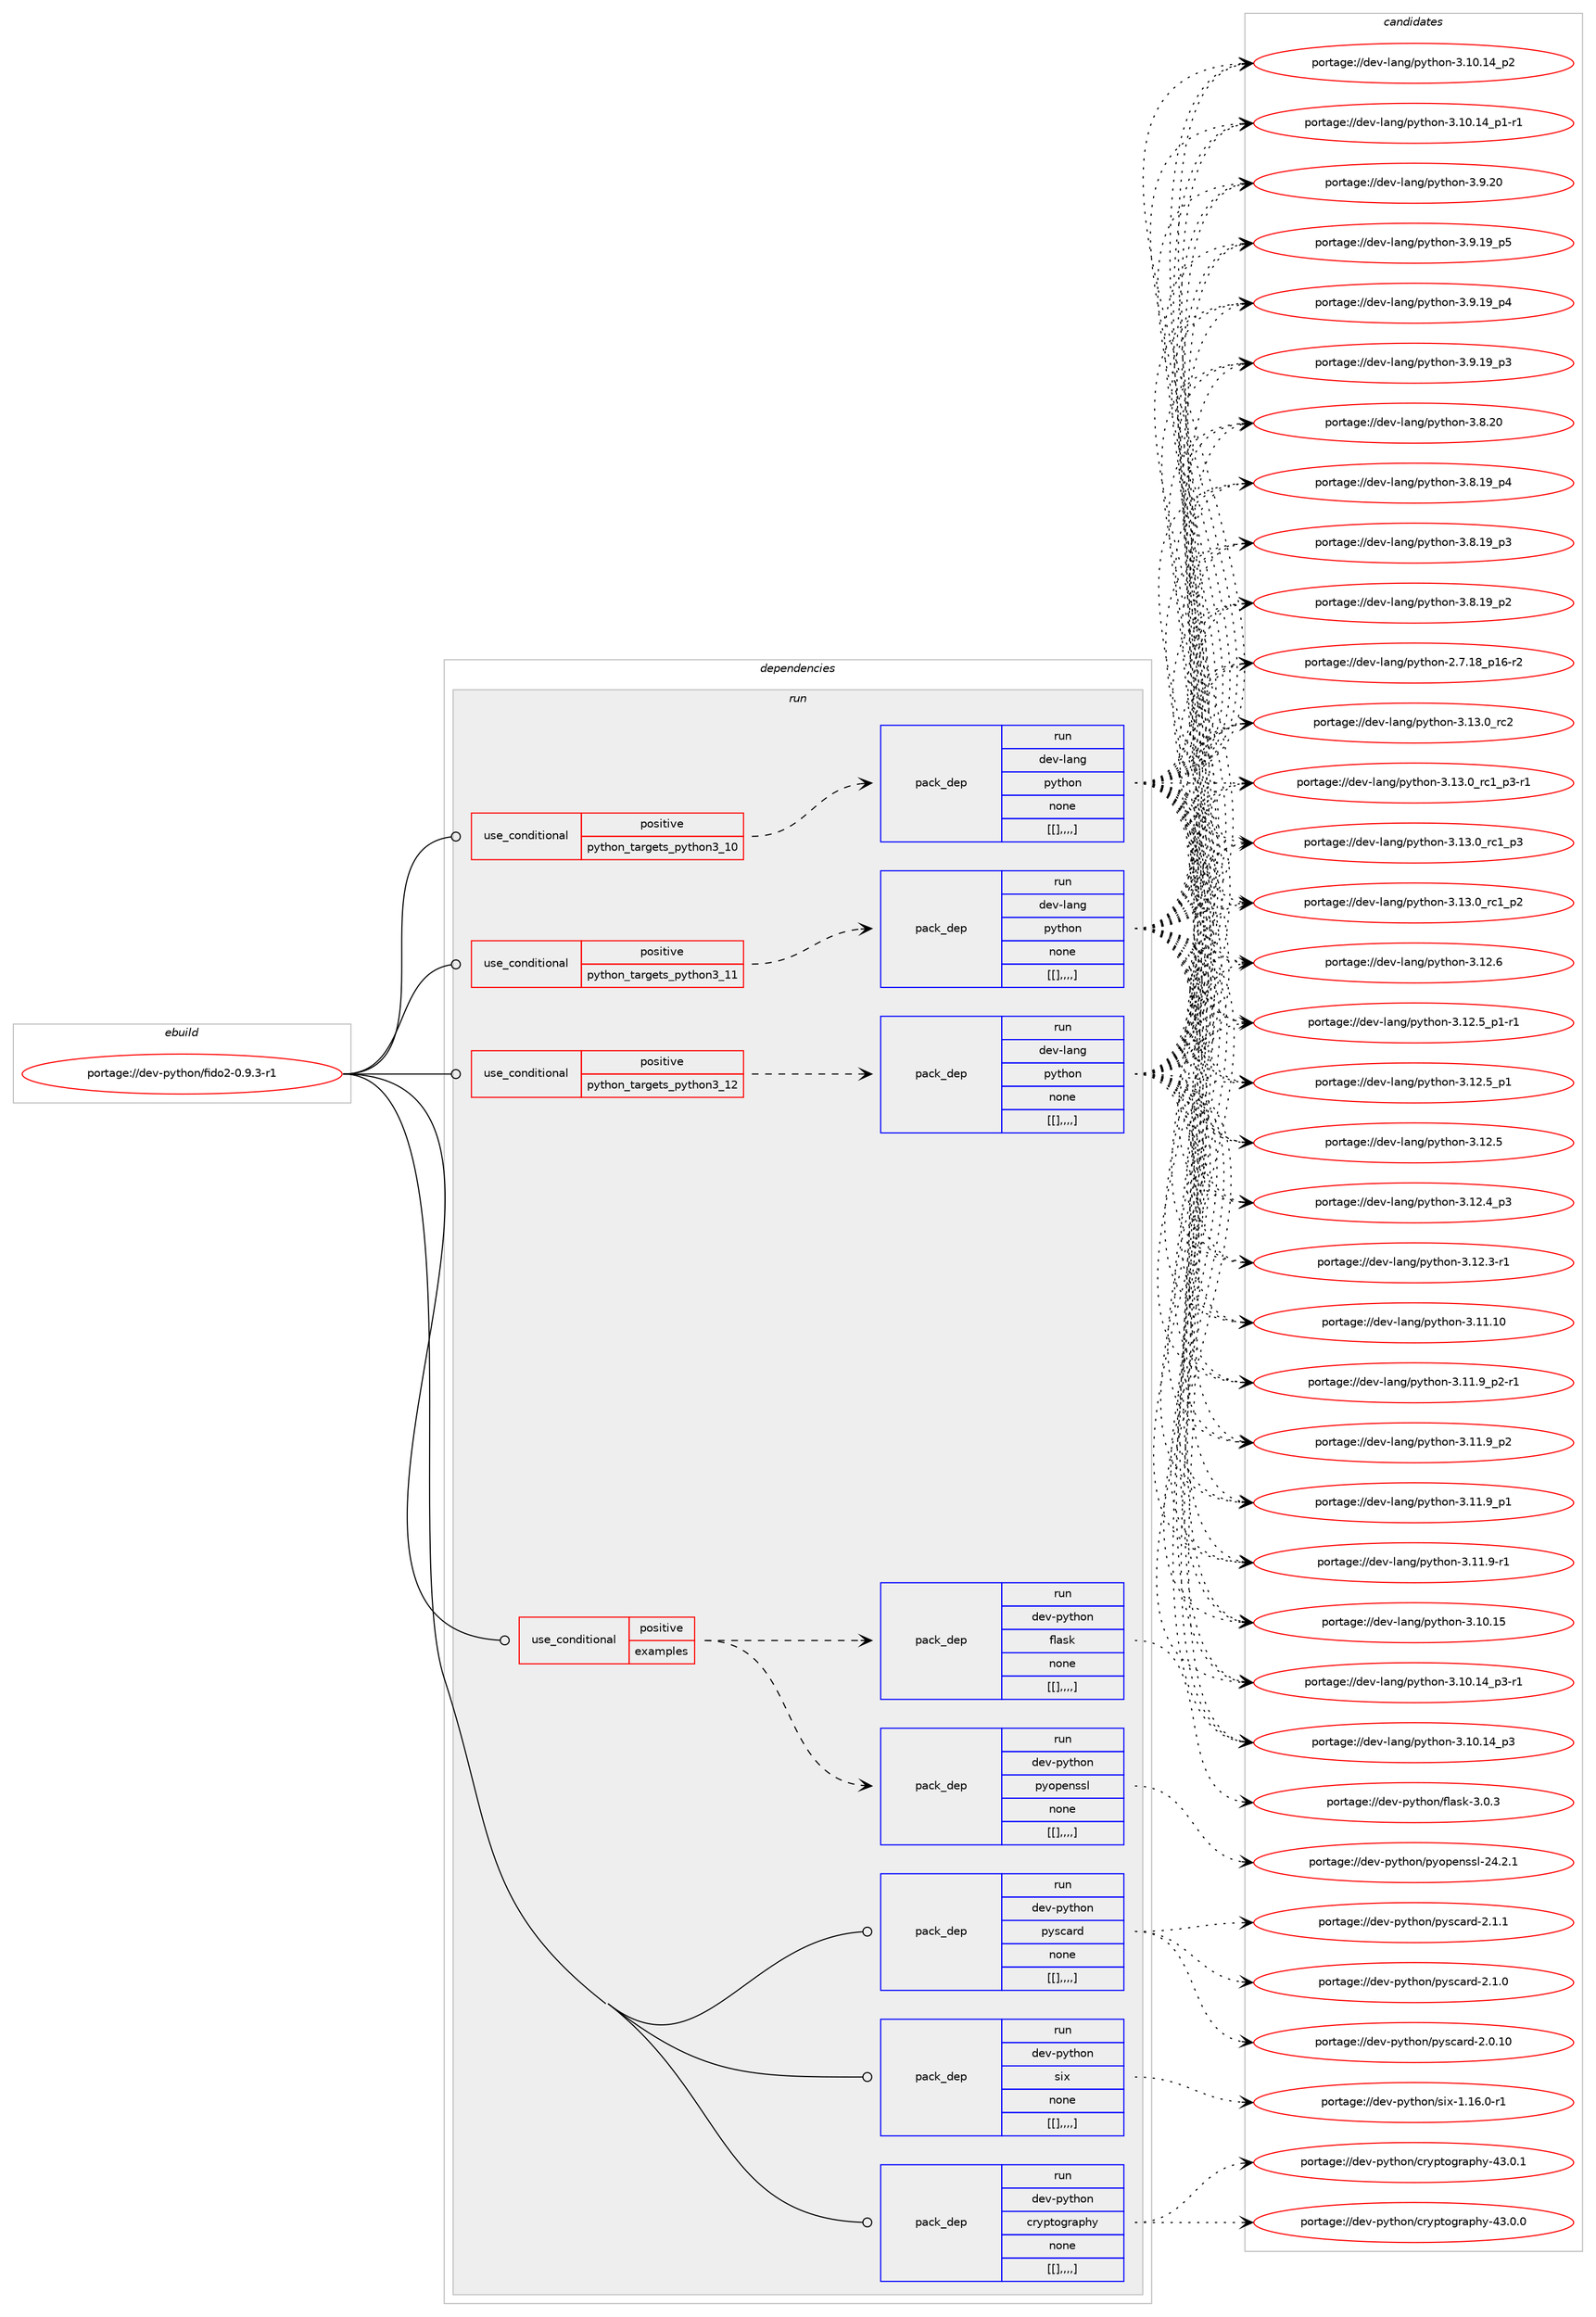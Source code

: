 digraph prolog {

# *************
# Graph options
# *************

newrank=true;
concentrate=true;
compound=true;
graph [rankdir=LR,fontname=Helvetica,fontsize=10,ranksep=1.5];#, ranksep=2.5, nodesep=0.2];
edge  [arrowhead=vee];
node  [fontname=Helvetica,fontsize=10];

# **********
# The ebuild
# **********

subgraph cluster_leftcol {
color=gray;
label=<<i>ebuild</i>>;
id [label="portage://dev-python/fido2-0.9.3-r1", color=red, width=4, href="../dev-python/fido2-0.9.3-r1.svg"];
}

# ****************
# The dependencies
# ****************

subgraph cluster_midcol {
color=gray;
label=<<i>dependencies</i>>;
subgraph cluster_compile {
fillcolor="#eeeeee";
style=filled;
label=<<i>compile</i>>;
}
subgraph cluster_compileandrun {
fillcolor="#eeeeee";
style=filled;
label=<<i>compile and run</i>>;
}
subgraph cluster_run {
fillcolor="#eeeeee";
style=filled;
label=<<i>run</i>>;
subgraph cond33328 {
dependency147178 [label=<<TABLE BORDER="0" CELLBORDER="1" CELLSPACING="0" CELLPADDING="4"><TR><TD ROWSPAN="3" CELLPADDING="10">use_conditional</TD></TR><TR><TD>positive</TD></TR><TR><TD>examples</TD></TR></TABLE>>, shape=none, color=red];
subgraph pack112632 {
dependency147179 [label=<<TABLE BORDER="0" CELLBORDER="1" CELLSPACING="0" CELLPADDING="4" WIDTH="220"><TR><TD ROWSPAN="6" CELLPADDING="30">pack_dep</TD></TR><TR><TD WIDTH="110">run</TD></TR><TR><TD>dev-python</TD></TR><TR><TD>flask</TD></TR><TR><TD>none</TD></TR><TR><TD>[[],,,,]</TD></TR></TABLE>>, shape=none, color=blue];
}
dependency147178:e -> dependency147179:w [weight=20,style="dashed",arrowhead="vee"];
subgraph pack112633 {
dependency147180 [label=<<TABLE BORDER="0" CELLBORDER="1" CELLSPACING="0" CELLPADDING="4" WIDTH="220"><TR><TD ROWSPAN="6" CELLPADDING="30">pack_dep</TD></TR><TR><TD WIDTH="110">run</TD></TR><TR><TD>dev-python</TD></TR><TR><TD>pyopenssl</TD></TR><TR><TD>none</TD></TR><TR><TD>[[],,,,]</TD></TR></TABLE>>, shape=none, color=blue];
}
dependency147178:e -> dependency147180:w [weight=20,style="dashed",arrowhead="vee"];
}
id:e -> dependency147178:w [weight=20,style="solid",arrowhead="odot"];
subgraph cond33329 {
dependency147181 [label=<<TABLE BORDER="0" CELLBORDER="1" CELLSPACING="0" CELLPADDING="4"><TR><TD ROWSPAN="3" CELLPADDING="10">use_conditional</TD></TR><TR><TD>positive</TD></TR><TR><TD>python_targets_python3_10</TD></TR></TABLE>>, shape=none, color=red];
subgraph pack112634 {
dependency147182 [label=<<TABLE BORDER="0" CELLBORDER="1" CELLSPACING="0" CELLPADDING="4" WIDTH="220"><TR><TD ROWSPAN="6" CELLPADDING="30">pack_dep</TD></TR><TR><TD WIDTH="110">run</TD></TR><TR><TD>dev-lang</TD></TR><TR><TD>python</TD></TR><TR><TD>none</TD></TR><TR><TD>[[],,,,]</TD></TR></TABLE>>, shape=none, color=blue];
}
dependency147181:e -> dependency147182:w [weight=20,style="dashed",arrowhead="vee"];
}
id:e -> dependency147181:w [weight=20,style="solid",arrowhead="odot"];
subgraph cond33330 {
dependency147183 [label=<<TABLE BORDER="0" CELLBORDER="1" CELLSPACING="0" CELLPADDING="4"><TR><TD ROWSPAN="3" CELLPADDING="10">use_conditional</TD></TR><TR><TD>positive</TD></TR><TR><TD>python_targets_python3_11</TD></TR></TABLE>>, shape=none, color=red];
subgraph pack112635 {
dependency147184 [label=<<TABLE BORDER="0" CELLBORDER="1" CELLSPACING="0" CELLPADDING="4" WIDTH="220"><TR><TD ROWSPAN="6" CELLPADDING="30">pack_dep</TD></TR><TR><TD WIDTH="110">run</TD></TR><TR><TD>dev-lang</TD></TR><TR><TD>python</TD></TR><TR><TD>none</TD></TR><TR><TD>[[],,,,]</TD></TR></TABLE>>, shape=none, color=blue];
}
dependency147183:e -> dependency147184:w [weight=20,style="dashed",arrowhead="vee"];
}
id:e -> dependency147183:w [weight=20,style="solid",arrowhead="odot"];
subgraph cond33331 {
dependency147185 [label=<<TABLE BORDER="0" CELLBORDER="1" CELLSPACING="0" CELLPADDING="4"><TR><TD ROWSPAN="3" CELLPADDING="10">use_conditional</TD></TR><TR><TD>positive</TD></TR><TR><TD>python_targets_python3_12</TD></TR></TABLE>>, shape=none, color=red];
subgraph pack112636 {
dependency147186 [label=<<TABLE BORDER="0" CELLBORDER="1" CELLSPACING="0" CELLPADDING="4" WIDTH="220"><TR><TD ROWSPAN="6" CELLPADDING="30">pack_dep</TD></TR><TR><TD WIDTH="110">run</TD></TR><TR><TD>dev-lang</TD></TR><TR><TD>python</TD></TR><TR><TD>none</TD></TR><TR><TD>[[],,,,]</TD></TR></TABLE>>, shape=none, color=blue];
}
dependency147185:e -> dependency147186:w [weight=20,style="dashed",arrowhead="vee"];
}
id:e -> dependency147185:w [weight=20,style="solid",arrowhead="odot"];
subgraph pack112637 {
dependency147187 [label=<<TABLE BORDER="0" CELLBORDER="1" CELLSPACING="0" CELLPADDING="4" WIDTH="220"><TR><TD ROWSPAN="6" CELLPADDING="30">pack_dep</TD></TR><TR><TD WIDTH="110">run</TD></TR><TR><TD>dev-python</TD></TR><TR><TD>cryptography</TD></TR><TR><TD>none</TD></TR><TR><TD>[[],,,,]</TD></TR></TABLE>>, shape=none, color=blue];
}
id:e -> dependency147187:w [weight=20,style="solid",arrowhead="odot"];
subgraph pack112638 {
dependency147188 [label=<<TABLE BORDER="0" CELLBORDER="1" CELLSPACING="0" CELLPADDING="4" WIDTH="220"><TR><TD ROWSPAN="6" CELLPADDING="30">pack_dep</TD></TR><TR><TD WIDTH="110">run</TD></TR><TR><TD>dev-python</TD></TR><TR><TD>pyscard</TD></TR><TR><TD>none</TD></TR><TR><TD>[[],,,,]</TD></TR></TABLE>>, shape=none, color=blue];
}
id:e -> dependency147188:w [weight=20,style="solid",arrowhead="odot"];
subgraph pack112639 {
dependency147189 [label=<<TABLE BORDER="0" CELLBORDER="1" CELLSPACING="0" CELLPADDING="4" WIDTH="220"><TR><TD ROWSPAN="6" CELLPADDING="30">pack_dep</TD></TR><TR><TD WIDTH="110">run</TD></TR><TR><TD>dev-python</TD></TR><TR><TD>six</TD></TR><TR><TD>none</TD></TR><TR><TD>[[],,,,]</TD></TR></TABLE>>, shape=none, color=blue];
}
id:e -> dependency147189:w [weight=20,style="solid",arrowhead="odot"];
}
}

# **************
# The candidates
# **************

subgraph cluster_choices {
rank=same;
color=gray;
label=<<i>candidates</i>>;

subgraph choice112632 {
color=black;
nodesep=1;
choice100101118451121211161041111104710210897115107455146484651 [label="portage://dev-python/flask-3.0.3", color=red, width=4,href="../dev-python/flask-3.0.3.svg"];
dependency147179:e -> choice100101118451121211161041111104710210897115107455146484651:w [style=dotted,weight="100"];
}
subgraph choice112633 {
color=black;
nodesep=1;
choice100101118451121211161041111104711212111111210111011511510845505246504649 [label="portage://dev-python/pyopenssl-24.2.1", color=red, width=4,href="../dev-python/pyopenssl-24.2.1.svg"];
dependency147180:e -> choice100101118451121211161041111104711212111111210111011511510845505246504649:w [style=dotted,weight="100"];
}
subgraph choice112634 {
color=black;
nodesep=1;
choice10010111845108971101034711212111610411111045514649514648951149950 [label="portage://dev-lang/python-3.13.0_rc2", color=red, width=4,href="../dev-lang/python-3.13.0_rc2.svg"];
choice1001011184510897110103471121211161041111104551464951464895114994995112514511449 [label="portage://dev-lang/python-3.13.0_rc1_p3-r1", color=red, width=4,href="../dev-lang/python-3.13.0_rc1_p3-r1.svg"];
choice100101118451089711010347112121116104111110455146495146489511499499511251 [label="portage://dev-lang/python-3.13.0_rc1_p3", color=red, width=4,href="../dev-lang/python-3.13.0_rc1_p3.svg"];
choice100101118451089711010347112121116104111110455146495146489511499499511250 [label="portage://dev-lang/python-3.13.0_rc1_p2", color=red, width=4,href="../dev-lang/python-3.13.0_rc1_p2.svg"];
choice10010111845108971101034711212111610411111045514649504654 [label="portage://dev-lang/python-3.12.6", color=red, width=4,href="../dev-lang/python-3.12.6.svg"];
choice1001011184510897110103471121211161041111104551464950465395112494511449 [label="portage://dev-lang/python-3.12.5_p1-r1", color=red, width=4,href="../dev-lang/python-3.12.5_p1-r1.svg"];
choice100101118451089711010347112121116104111110455146495046539511249 [label="portage://dev-lang/python-3.12.5_p1", color=red, width=4,href="../dev-lang/python-3.12.5_p1.svg"];
choice10010111845108971101034711212111610411111045514649504653 [label="portage://dev-lang/python-3.12.5", color=red, width=4,href="../dev-lang/python-3.12.5.svg"];
choice100101118451089711010347112121116104111110455146495046529511251 [label="portage://dev-lang/python-3.12.4_p3", color=red, width=4,href="../dev-lang/python-3.12.4_p3.svg"];
choice100101118451089711010347112121116104111110455146495046514511449 [label="portage://dev-lang/python-3.12.3-r1", color=red, width=4,href="../dev-lang/python-3.12.3-r1.svg"];
choice1001011184510897110103471121211161041111104551464949464948 [label="portage://dev-lang/python-3.11.10", color=red, width=4,href="../dev-lang/python-3.11.10.svg"];
choice1001011184510897110103471121211161041111104551464949465795112504511449 [label="portage://dev-lang/python-3.11.9_p2-r1", color=red, width=4,href="../dev-lang/python-3.11.9_p2-r1.svg"];
choice100101118451089711010347112121116104111110455146494946579511250 [label="portage://dev-lang/python-3.11.9_p2", color=red, width=4,href="../dev-lang/python-3.11.9_p2.svg"];
choice100101118451089711010347112121116104111110455146494946579511249 [label="portage://dev-lang/python-3.11.9_p1", color=red, width=4,href="../dev-lang/python-3.11.9_p1.svg"];
choice100101118451089711010347112121116104111110455146494946574511449 [label="portage://dev-lang/python-3.11.9-r1", color=red, width=4,href="../dev-lang/python-3.11.9-r1.svg"];
choice1001011184510897110103471121211161041111104551464948464953 [label="portage://dev-lang/python-3.10.15", color=red, width=4,href="../dev-lang/python-3.10.15.svg"];
choice100101118451089711010347112121116104111110455146494846495295112514511449 [label="portage://dev-lang/python-3.10.14_p3-r1", color=red, width=4,href="../dev-lang/python-3.10.14_p3-r1.svg"];
choice10010111845108971101034711212111610411111045514649484649529511251 [label="portage://dev-lang/python-3.10.14_p3", color=red, width=4,href="../dev-lang/python-3.10.14_p3.svg"];
choice10010111845108971101034711212111610411111045514649484649529511250 [label="portage://dev-lang/python-3.10.14_p2", color=red, width=4,href="../dev-lang/python-3.10.14_p2.svg"];
choice100101118451089711010347112121116104111110455146494846495295112494511449 [label="portage://dev-lang/python-3.10.14_p1-r1", color=red, width=4,href="../dev-lang/python-3.10.14_p1-r1.svg"];
choice10010111845108971101034711212111610411111045514657465048 [label="portage://dev-lang/python-3.9.20", color=red, width=4,href="../dev-lang/python-3.9.20.svg"];
choice100101118451089711010347112121116104111110455146574649579511253 [label="portage://dev-lang/python-3.9.19_p5", color=red, width=4,href="../dev-lang/python-3.9.19_p5.svg"];
choice100101118451089711010347112121116104111110455146574649579511252 [label="portage://dev-lang/python-3.9.19_p4", color=red, width=4,href="../dev-lang/python-3.9.19_p4.svg"];
choice100101118451089711010347112121116104111110455146574649579511251 [label="portage://dev-lang/python-3.9.19_p3", color=red, width=4,href="../dev-lang/python-3.9.19_p3.svg"];
choice10010111845108971101034711212111610411111045514656465048 [label="portage://dev-lang/python-3.8.20", color=red, width=4,href="../dev-lang/python-3.8.20.svg"];
choice100101118451089711010347112121116104111110455146564649579511252 [label="portage://dev-lang/python-3.8.19_p4", color=red, width=4,href="../dev-lang/python-3.8.19_p4.svg"];
choice100101118451089711010347112121116104111110455146564649579511251 [label="portage://dev-lang/python-3.8.19_p3", color=red, width=4,href="../dev-lang/python-3.8.19_p3.svg"];
choice100101118451089711010347112121116104111110455146564649579511250 [label="portage://dev-lang/python-3.8.19_p2", color=red, width=4,href="../dev-lang/python-3.8.19_p2.svg"];
choice100101118451089711010347112121116104111110455046554649569511249544511450 [label="portage://dev-lang/python-2.7.18_p16-r2", color=red, width=4,href="../dev-lang/python-2.7.18_p16-r2.svg"];
dependency147182:e -> choice10010111845108971101034711212111610411111045514649514648951149950:w [style=dotted,weight="100"];
dependency147182:e -> choice1001011184510897110103471121211161041111104551464951464895114994995112514511449:w [style=dotted,weight="100"];
dependency147182:e -> choice100101118451089711010347112121116104111110455146495146489511499499511251:w [style=dotted,weight="100"];
dependency147182:e -> choice100101118451089711010347112121116104111110455146495146489511499499511250:w [style=dotted,weight="100"];
dependency147182:e -> choice10010111845108971101034711212111610411111045514649504654:w [style=dotted,weight="100"];
dependency147182:e -> choice1001011184510897110103471121211161041111104551464950465395112494511449:w [style=dotted,weight="100"];
dependency147182:e -> choice100101118451089711010347112121116104111110455146495046539511249:w [style=dotted,weight="100"];
dependency147182:e -> choice10010111845108971101034711212111610411111045514649504653:w [style=dotted,weight="100"];
dependency147182:e -> choice100101118451089711010347112121116104111110455146495046529511251:w [style=dotted,weight="100"];
dependency147182:e -> choice100101118451089711010347112121116104111110455146495046514511449:w [style=dotted,weight="100"];
dependency147182:e -> choice1001011184510897110103471121211161041111104551464949464948:w [style=dotted,weight="100"];
dependency147182:e -> choice1001011184510897110103471121211161041111104551464949465795112504511449:w [style=dotted,weight="100"];
dependency147182:e -> choice100101118451089711010347112121116104111110455146494946579511250:w [style=dotted,weight="100"];
dependency147182:e -> choice100101118451089711010347112121116104111110455146494946579511249:w [style=dotted,weight="100"];
dependency147182:e -> choice100101118451089711010347112121116104111110455146494946574511449:w [style=dotted,weight="100"];
dependency147182:e -> choice1001011184510897110103471121211161041111104551464948464953:w [style=dotted,weight="100"];
dependency147182:e -> choice100101118451089711010347112121116104111110455146494846495295112514511449:w [style=dotted,weight="100"];
dependency147182:e -> choice10010111845108971101034711212111610411111045514649484649529511251:w [style=dotted,weight="100"];
dependency147182:e -> choice10010111845108971101034711212111610411111045514649484649529511250:w [style=dotted,weight="100"];
dependency147182:e -> choice100101118451089711010347112121116104111110455146494846495295112494511449:w [style=dotted,weight="100"];
dependency147182:e -> choice10010111845108971101034711212111610411111045514657465048:w [style=dotted,weight="100"];
dependency147182:e -> choice100101118451089711010347112121116104111110455146574649579511253:w [style=dotted,weight="100"];
dependency147182:e -> choice100101118451089711010347112121116104111110455146574649579511252:w [style=dotted,weight="100"];
dependency147182:e -> choice100101118451089711010347112121116104111110455146574649579511251:w [style=dotted,weight="100"];
dependency147182:e -> choice10010111845108971101034711212111610411111045514656465048:w [style=dotted,weight="100"];
dependency147182:e -> choice100101118451089711010347112121116104111110455146564649579511252:w [style=dotted,weight="100"];
dependency147182:e -> choice100101118451089711010347112121116104111110455146564649579511251:w [style=dotted,weight="100"];
dependency147182:e -> choice100101118451089711010347112121116104111110455146564649579511250:w [style=dotted,weight="100"];
dependency147182:e -> choice100101118451089711010347112121116104111110455046554649569511249544511450:w [style=dotted,weight="100"];
}
subgraph choice112635 {
color=black;
nodesep=1;
choice10010111845108971101034711212111610411111045514649514648951149950 [label="portage://dev-lang/python-3.13.0_rc2", color=red, width=4,href="../dev-lang/python-3.13.0_rc2.svg"];
choice1001011184510897110103471121211161041111104551464951464895114994995112514511449 [label="portage://dev-lang/python-3.13.0_rc1_p3-r1", color=red, width=4,href="../dev-lang/python-3.13.0_rc1_p3-r1.svg"];
choice100101118451089711010347112121116104111110455146495146489511499499511251 [label="portage://dev-lang/python-3.13.0_rc1_p3", color=red, width=4,href="../dev-lang/python-3.13.0_rc1_p3.svg"];
choice100101118451089711010347112121116104111110455146495146489511499499511250 [label="portage://dev-lang/python-3.13.0_rc1_p2", color=red, width=4,href="../dev-lang/python-3.13.0_rc1_p2.svg"];
choice10010111845108971101034711212111610411111045514649504654 [label="portage://dev-lang/python-3.12.6", color=red, width=4,href="../dev-lang/python-3.12.6.svg"];
choice1001011184510897110103471121211161041111104551464950465395112494511449 [label="portage://dev-lang/python-3.12.5_p1-r1", color=red, width=4,href="../dev-lang/python-3.12.5_p1-r1.svg"];
choice100101118451089711010347112121116104111110455146495046539511249 [label="portage://dev-lang/python-3.12.5_p1", color=red, width=4,href="../dev-lang/python-3.12.5_p1.svg"];
choice10010111845108971101034711212111610411111045514649504653 [label="portage://dev-lang/python-3.12.5", color=red, width=4,href="../dev-lang/python-3.12.5.svg"];
choice100101118451089711010347112121116104111110455146495046529511251 [label="portage://dev-lang/python-3.12.4_p3", color=red, width=4,href="../dev-lang/python-3.12.4_p3.svg"];
choice100101118451089711010347112121116104111110455146495046514511449 [label="portage://dev-lang/python-3.12.3-r1", color=red, width=4,href="../dev-lang/python-3.12.3-r1.svg"];
choice1001011184510897110103471121211161041111104551464949464948 [label="portage://dev-lang/python-3.11.10", color=red, width=4,href="../dev-lang/python-3.11.10.svg"];
choice1001011184510897110103471121211161041111104551464949465795112504511449 [label="portage://dev-lang/python-3.11.9_p2-r1", color=red, width=4,href="../dev-lang/python-3.11.9_p2-r1.svg"];
choice100101118451089711010347112121116104111110455146494946579511250 [label="portage://dev-lang/python-3.11.9_p2", color=red, width=4,href="../dev-lang/python-3.11.9_p2.svg"];
choice100101118451089711010347112121116104111110455146494946579511249 [label="portage://dev-lang/python-3.11.9_p1", color=red, width=4,href="../dev-lang/python-3.11.9_p1.svg"];
choice100101118451089711010347112121116104111110455146494946574511449 [label="portage://dev-lang/python-3.11.9-r1", color=red, width=4,href="../dev-lang/python-3.11.9-r1.svg"];
choice1001011184510897110103471121211161041111104551464948464953 [label="portage://dev-lang/python-3.10.15", color=red, width=4,href="../dev-lang/python-3.10.15.svg"];
choice100101118451089711010347112121116104111110455146494846495295112514511449 [label="portage://dev-lang/python-3.10.14_p3-r1", color=red, width=4,href="../dev-lang/python-3.10.14_p3-r1.svg"];
choice10010111845108971101034711212111610411111045514649484649529511251 [label="portage://dev-lang/python-3.10.14_p3", color=red, width=4,href="../dev-lang/python-3.10.14_p3.svg"];
choice10010111845108971101034711212111610411111045514649484649529511250 [label="portage://dev-lang/python-3.10.14_p2", color=red, width=4,href="../dev-lang/python-3.10.14_p2.svg"];
choice100101118451089711010347112121116104111110455146494846495295112494511449 [label="portage://dev-lang/python-3.10.14_p1-r1", color=red, width=4,href="../dev-lang/python-3.10.14_p1-r1.svg"];
choice10010111845108971101034711212111610411111045514657465048 [label="portage://dev-lang/python-3.9.20", color=red, width=4,href="../dev-lang/python-3.9.20.svg"];
choice100101118451089711010347112121116104111110455146574649579511253 [label="portage://dev-lang/python-3.9.19_p5", color=red, width=4,href="../dev-lang/python-3.9.19_p5.svg"];
choice100101118451089711010347112121116104111110455146574649579511252 [label="portage://dev-lang/python-3.9.19_p4", color=red, width=4,href="../dev-lang/python-3.9.19_p4.svg"];
choice100101118451089711010347112121116104111110455146574649579511251 [label="portage://dev-lang/python-3.9.19_p3", color=red, width=4,href="../dev-lang/python-3.9.19_p3.svg"];
choice10010111845108971101034711212111610411111045514656465048 [label="portage://dev-lang/python-3.8.20", color=red, width=4,href="../dev-lang/python-3.8.20.svg"];
choice100101118451089711010347112121116104111110455146564649579511252 [label="portage://dev-lang/python-3.8.19_p4", color=red, width=4,href="../dev-lang/python-3.8.19_p4.svg"];
choice100101118451089711010347112121116104111110455146564649579511251 [label="portage://dev-lang/python-3.8.19_p3", color=red, width=4,href="../dev-lang/python-3.8.19_p3.svg"];
choice100101118451089711010347112121116104111110455146564649579511250 [label="portage://dev-lang/python-3.8.19_p2", color=red, width=4,href="../dev-lang/python-3.8.19_p2.svg"];
choice100101118451089711010347112121116104111110455046554649569511249544511450 [label="portage://dev-lang/python-2.7.18_p16-r2", color=red, width=4,href="../dev-lang/python-2.7.18_p16-r2.svg"];
dependency147184:e -> choice10010111845108971101034711212111610411111045514649514648951149950:w [style=dotted,weight="100"];
dependency147184:e -> choice1001011184510897110103471121211161041111104551464951464895114994995112514511449:w [style=dotted,weight="100"];
dependency147184:e -> choice100101118451089711010347112121116104111110455146495146489511499499511251:w [style=dotted,weight="100"];
dependency147184:e -> choice100101118451089711010347112121116104111110455146495146489511499499511250:w [style=dotted,weight="100"];
dependency147184:e -> choice10010111845108971101034711212111610411111045514649504654:w [style=dotted,weight="100"];
dependency147184:e -> choice1001011184510897110103471121211161041111104551464950465395112494511449:w [style=dotted,weight="100"];
dependency147184:e -> choice100101118451089711010347112121116104111110455146495046539511249:w [style=dotted,weight="100"];
dependency147184:e -> choice10010111845108971101034711212111610411111045514649504653:w [style=dotted,weight="100"];
dependency147184:e -> choice100101118451089711010347112121116104111110455146495046529511251:w [style=dotted,weight="100"];
dependency147184:e -> choice100101118451089711010347112121116104111110455146495046514511449:w [style=dotted,weight="100"];
dependency147184:e -> choice1001011184510897110103471121211161041111104551464949464948:w [style=dotted,weight="100"];
dependency147184:e -> choice1001011184510897110103471121211161041111104551464949465795112504511449:w [style=dotted,weight="100"];
dependency147184:e -> choice100101118451089711010347112121116104111110455146494946579511250:w [style=dotted,weight="100"];
dependency147184:e -> choice100101118451089711010347112121116104111110455146494946579511249:w [style=dotted,weight="100"];
dependency147184:e -> choice100101118451089711010347112121116104111110455146494946574511449:w [style=dotted,weight="100"];
dependency147184:e -> choice1001011184510897110103471121211161041111104551464948464953:w [style=dotted,weight="100"];
dependency147184:e -> choice100101118451089711010347112121116104111110455146494846495295112514511449:w [style=dotted,weight="100"];
dependency147184:e -> choice10010111845108971101034711212111610411111045514649484649529511251:w [style=dotted,weight="100"];
dependency147184:e -> choice10010111845108971101034711212111610411111045514649484649529511250:w [style=dotted,weight="100"];
dependency147184:e -> choice100101118451089711010347112121116104111110455146494846495295112494511449:w [style=dotted,weight="100"];
dependency147184:e -> choice10010111845108971101034711212111610411111045514657465048:w [style=dotted,weight="100"];
dependency147184:e -> choice100101118451089711010347112121116104111110455146574649579511253:w [style=dotted,weight="100"];
dependency147184:e -> choice100101118451089711010347112121116104111110455146574649579511252:w [style=dotted,weight="100"];
dependency147184:e -> choice100101118451089711010347112121116104111110455146574649579511251:w [style=dotted,weight="100"];
dependency147184:e -> choice10010111845108971101034711212111610411111045514656465048:w [style=dotted,weight="100"];
dependency147184:e -> choice100101118451089711010347112121116104111110455146564649579511252:w [style=dotted,weight="100"];
dependency147184:e -> choice100101118451089711010347112121116104111110455146564649579511251:w [style=dotted,weight="100"];
dependency147184:e -> choice100101118451089711010347112121116104111110455146564649579511250:w [style=dotted,weight="100"];
dependency147184:e -> choice100101118451089711010347112121116104111110455046554649569511249544511450:w [style=dotted,weight="100"];
}
subgraph choice112636 {
color=black;
nodesep=1;
choice10010111845108971101034711212111610411111045514649514648951149950 [label="portage://dev-lang/python-3.13.0_rc2", color=red, width=4,href="../dev-lang/python-3.13.0_rc2.svg"];
choice1001011184510897110103471121211161041111104551464951464895114994995112514511449 [label="portage://dev-lang/python-3.13.0_rc1_p3-r1", color=red, width=4,href="../dev-lang/python-3.13.0_rc1_p3-r1.svg"];
choice100101118451089711010347112121116104111110455146495146489511499499511251 [label="portage://dev-lang/python-3.13.0_rc1_p3", color=red, width=4,href="../dev-lang/python-3.13.0_rc1_p3.svg"];
choice100101118451089711010347112121116104111110455146495146489511499499511250 [label="portage://dev-lang/python-3.13.0_rc1_p2", color=red, width=4,href="../dev-lang/python-3.13.0_rc1_p2.svg"];
choice10010111845108971101034711212111610411111045514649504654 [label="portage://dev-lang/python-3.12.6", color=red, width=4,href="../dev-lang/python-3.12.6.svg"];
choice1001011184510897110103471121211161041111104551464950465395112494511449 [label="portage://dev-lang/python-3.12.5_p1-r1", color=red, width=4,href="../dev-lang/python-3.12.5_p1-r1.svg"];
choice100101118451089711010347112121116104111110455146495046539511249 [label="portage://dev-lang/python-3.12.5_p1", color=red, width=4,href="../dev-lang/python-3.12.5_p1.svg"];
choice10010111845108971101034711212111610411111045514649504653 [label="portage://dev-lang/python-3.12.5", color=red, width=4,href="../dev-lang/python-3.12.5.svg"];
choice100101118451089711010347112121116104111110455146495046529511251 [label="portage://dev-lang/python-3.12.4_p3", color=red, width=4,href="../dev-lang/python-3.12.4_p3.svg"];
choice100101118451089711010347112121116104111110455146495046514511449 [label="portage://dev-lang/python-3.12.3-r1", color=red, width=4,href="../dev-lang/python-3.12.3-r1.svg"];
choice1001011184510897110103471121211161041111104551464949464948 [label="portage://dev-lang/python-3.11.10", color=red, width=4,href="../dev-lang/python-3.11.10.svg"];
choice1001011184510897110103471121211161041111104551464949465795112504511449 [label="portage://dev-lang/python-3.11.9_p2-r1", color=red, width=4,href="../dev-lang/python-3.11.9_p2-r1.svg"];
choice100101118451089711010347112121116104111110455146494946579511250 [label="portage://dev-lang/python-3.11.9_p2", color=red, width=4,href="../dev-lang/python-3.11.9_p2.svg"];
choice100101118451089711010347112121116104111110455146494946579511249 [label="portage://dev-lang/python-3.11.9_p1", color=red, width=4,href="../dev-lang/python-3.11.9_p1.svg"];
choice100101118451089711010347112121116104111110455146494946574511449 [label="portage://dev-lang/python-3.11.9-r1", color=red, width=4,href="../dev-lang/python-3.11.9-r1.svg"];
choice1001011184510897110103471121211161041111104551464948464953 [label="portage://dev-lang/python-3.10.15", color=red, width=4,href="../dev-lang/python-3.10.15.svg"];
choice100101118451089711010347112121116104111110455146494846495295112514511449 [label="portage://dev-lang/python-3.10.14_p3-r1", color=red, width=4,href="../dev-lang/python-3.10.14_p3-r1.svg"];
choice10010111845108971101034711212111610411111045514649484649529511251 [label="portage://dev-lang/python-3.10.14_p3", color=red, width=4,href="../dev-lang/python-3.10.14_p3.svg"];
choice10010111845108971101034711212111610411111045514649484649529511250 [label="portage://dev-lang/python-3.10.14_p2", color=red, width=4,href="../dev-lang/python-3.10.14_p2.svg"];
choice100101118451089711010347112121116104111110455146494846495295112494511449 [label="portage://dev-lang/python-3.10.14_p1-r1", color=red, width=4,href="../dev-lang/python-3.10.14_p1-r1.svg"];
choice10010111845108971101034711212111610411111045514657465048 [label="portage://dev-lang/python-3.9.20", color=red, width=4,href="../dev-lang/python-3.9.20.svg"];
choice100101118451089711010347112121116104111110455146574649579511253 [label="portage://dev-lang/python-3.9.19_p5", color=red, width=4,href="../dev-lang/python-3.9.19_p5.svg"];
choice100101118451089711010347112121116104111110455146574649579511252 [label="portage://dev-lang/python-3.9.19_p4", color=red, width=4,href="../dev-lang/python-3.9.19_p4.svg"];
choice100101118451089711010347112121116104111110455146574649579511251 [label="portage://dev-lang/python-3.9.19_p3", color=red, width=4,href="../dev-lang/python-3.9.19_p3.svg"];
choice10010111845108971101034711212111610411111045514656465048 [label="portage://dev-lang/python-3.8.20", color=red, width=4,href="../dev-lang/python-3.8.20.svg"];
choice100101118451089711010347112121116104111110455146564649579511252 [label="portage://dev-lang/python-3.8.19_p4", color=red, width=4,href="../dev-lang/python-3.8.19_p4.svg"];
choice100101118451089711010347112121116104111110455146564649579511251 [label="portage://dev-lang/python-3.8.19_p3", color=red, width=4,href="../dev-lang/python-3.8.19_p3.svg"];
choice100101118451089711010347112121116104111110455146564649579511250 [label="portage://dev-lang/python-3.8.19_p2", color=red, width=4,href="../dev-lang/python-3.8.19_p2.svg"];
choice100101118451089711010347112121116104111110455046554649569511249544511450 [label="portage://dev-lang/python-2.7.18_p16-r2", color=red, width=4,href="../dev-lang/python-2.7.18_p16-r2.svg"];
dependency147186:e -> choice10010111845108971101034711212111610411111045514649514648951149950:w [style=dotted,weight="100"];
dependency147186:e -> choice1001011184510897110103471121211161041111104551464951464895114994995112514511449:w [style=dotted,weight="100"];
dependency147186:e -> choice100101118451089711010347112121116104111110455146495146489511499499511251:w [style=dotted,weight="100"];
dependency147186:e -> choice100101118451089711010347112121116104111110455146495146489511499499511250:w [style=dotted,weight="100"];
dependency147186:e -> choice10010111845108971101034711212111610411111045514649504654:w [style=dotted,weight="100"];
dependency147186:e -> choice1001011184510897110103471121211161041111104551464950465395112494511449:w [style=dotted,weight="100"];
dependency147186:e -> choice100101118451089711010347112121116104111110455146495046539511249:w [style=dotted,weight="100"];
dependency147186:e -> choice10010111845108971101034711212111610411111045514649504653:w [style=dotted,weight="100"];
dependency147186:e -> choice100101118451089711010347112121116104111110455146495046529511251:w [style=dotted,weight="100"];
dependency147186:e -> choice100101118451089711010347112121116104111110455146495046514511449:w [style=dotted,weight="100"];
dependency147186:e -> choice1001011184510897110103471121211161041111104551464949464948:w [style=dotted,weight="100"];
dependency147186:e -> choice1001011184510897110103471121211161041111104551464949465795112504511449:w [style=dotted,weight="100"];
dependency147186:e -> choice100101118451089711010347112121116104111110455146494946579511250:w [style=dotted,weight="100"];
dependency147186:e -> choice100101118451089711010347112121116104111110455146494946579511249:w [style=dotted,weight="100"];
dependency147186:e -> choice100101118451089711010347112121116104111110455146494946574511449:w [style=dotted,weight="100"];
dependency147186:e -> choice1001011184510897110103471121211161041111104551464948464953:w [style=dotted,weight="100"];
dependency147186:e -> choice100101118451089711010347112121116104111110455146494846495295112514511449:w [style=dotted,weight="100"];
dependency147186:e -> choice10010111845108971101034711212111610411111045514649484649529511251:w [style=dotted,weight="100"];
dependency147186:e -> choice10010111845108971101034711212111610411111045514649484649529511250:w [style=dotted,weight="100"];
dependency147186:e -> choice100101118451089711010347112121116104111110455146494846495295112494511449:w [style=dotted,weight="100"];
dependency147186:e -> choice10010111845108971101034711212111610411111045514657465048:w [style=dotted,weight="100"];
dependency147186:e -> choice100101118451089711010347112121116104111110455146574649579511253:w [style=dotted,weight="100"];
dependency147186:e -> choice100101118451089711010347112121116104111110455146574649579511252:w [style=dotted,weight="100"];
dependency147186:e -> choice100101118451089711010347112121116104111110455146574649579511251:w [style=dotted,weight="100"];
dependency147186:e -> choice10010111845108971101034711212111610411111045514656465048:w [style=dotted,weight="100"];
dependency147186:e -> choice100101118451089711010347112121116104111110455146564649579511252:w [style=dotted,weight="100"];
dependency147186:e -> choice100101118451089711010347112121116104111110455146564649579511251:w [style=dotted,weight="100"];
dependency147186:e -> choice100101118451089711010347112121116104111110455146564649579511250:w [style=dotted,weight="100"];
dependency147186:e -> choice100101118451089711010347112121116104111110455046554649569511249544511450:w [style=dotted,weight="100"];
}
subgraph choice112637 {
color=black;
nodesep=1;
choice1001011184511212111610411111047991141211121161111031149711210412145525146484649 [label="portage://dev-python/cryptography-43.0.1", color=red, width=4,href="../dev-python/cryptography-43.0.1.svg"];
choice1001011184511212111610411111047991141211121161111031149711210412145525146484648 [label="portage://dev-python/cryptography-43.0.0", color=red, width=4,href="../dev-python/cryptography-43.0.0.svg"];
dependency147187:e -> choice1001011184511212111610411111047991141211121161111031149711210412145525146484649:w [style=dotted,weight="100"];
dependency147187:e -> choice1001011184511212111610411111047991141211121161111031149711210412145525146484648:w [style=dotted,weight="100"];
}
subgraph choice112638 {
color=black;
nodesep=1;
choice10010111845112121116104111110471121211159997114100455046494649 [label="portage://dev-python/pyscard-2.1.1", color=red, width=4,href="../dev-python/pyscard-2.1.1.svg"];
choice10010111845112121116104111110471121211159997114100455046494648 [label="portage://dev-python/pyscard-2.1.0", color=red, width=4,href="../dev-python/pyscard-2.1.0.svg"];
choice1001011184511212111610411111047112121115999711410045504648464948 [label="portage://dev-python/pyscard-2.0.10", color=red, width=4,href="../dev-python/pyscard-2.0.10.svg"];
dependency147188:e -> choice10010111845112121116104111110471121211159997114100455046494649:w [style=dotted,weight="100"];
dependency147188:e -> choice10010111845112121116104111110471121211159997114100455046494648:w [style=dotted,weight="100"];
dependency147188:e -> choice1001011184511212111610411111047112121115999711410045504648464948:w [style=dotted,weight="100"];
}
subgraph choice112639 {
color=black;
nodesep=1;
choice1001011184511212111610411111047115105120454946495446484511449 [label="portage://dev-python/six-1.16.0-r1", color=red, width=4,href="../dev-python/six-1.16.0-r1.svg"];
dependency147189:e -> choice1001011184511212111610411111047115105120454946495446484511449:w [style=dotted,weight="100"];
}
}

}
